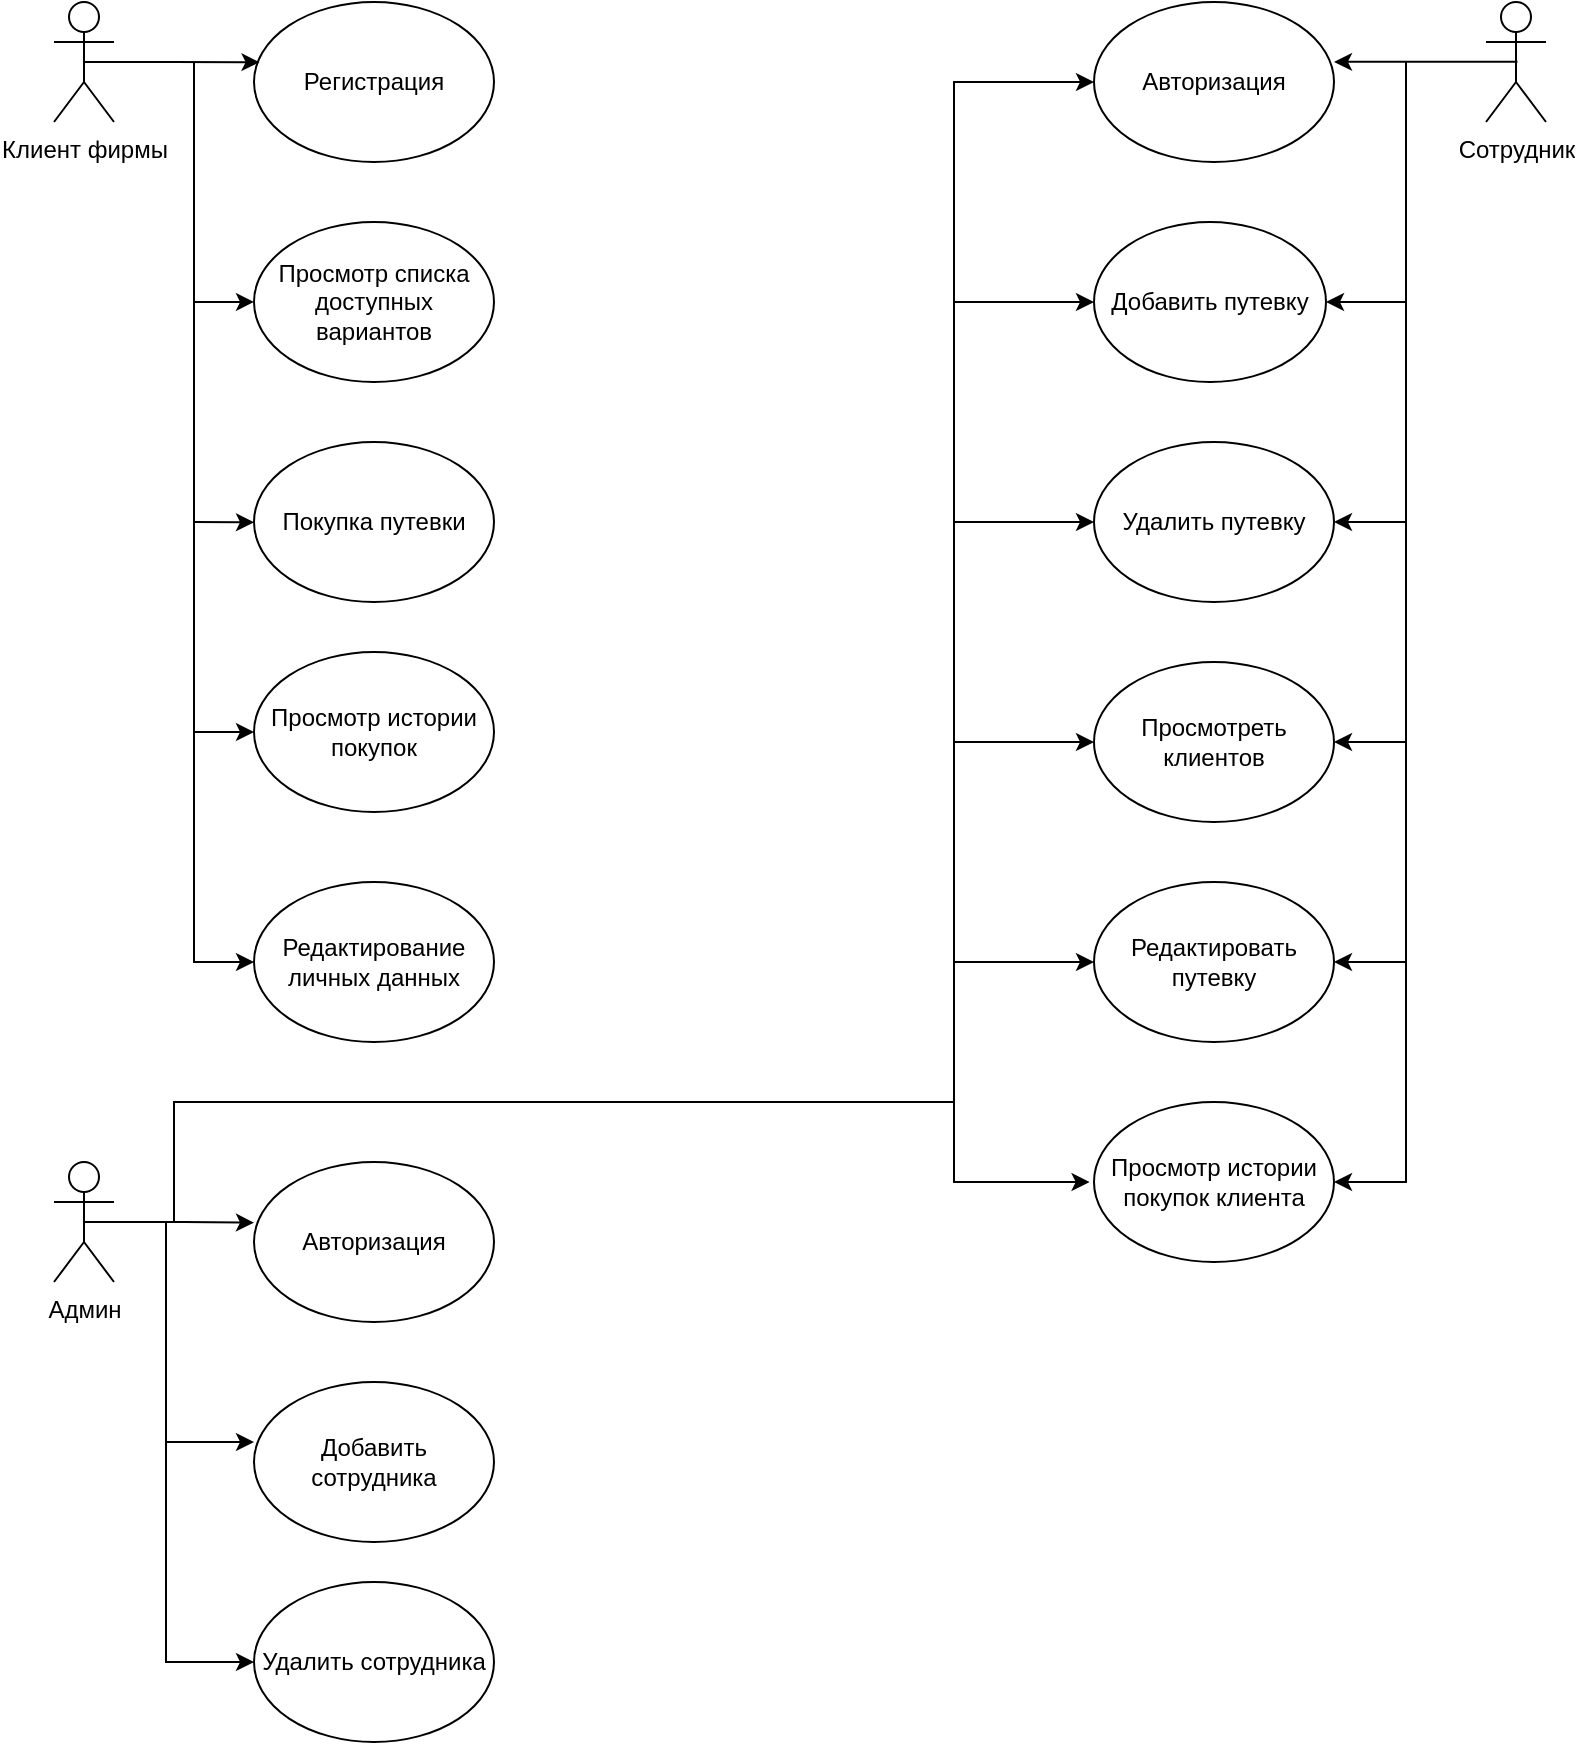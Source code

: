<mxfile version="22.1.5" type="github">
  <diagram name="Страница — 1" id="C_sGMyFnlWvZYpv4OTZl">
    <mxGraphModel dx="1336" dy="819" grid="1" gridSize="10" guides="1" tooltips="1" connect="1" arrows="1" fold="1" page="1" pageScale="1" pageWidth="827" pageHeight="1169" math="0" shadow="0">
      <root>
        <mxCell id="0" />
        <mxCell id="1" parent="0" />
        <mxCell id="ezo1uKIcZUBa7nDMjUo9-1" value="Клиент фирмы" style="shape=umlActor;verticalLabelPosition=bottom;verticalAlign=top;html=1;outlineConnect=0;" parent="1" vertex="1">
          <mxGeometry x="30" y="180" width="30" height="60" as="geometry" />
        </mxCell>
        <mxCell id="ezo1uKIcZUBa7nDMjUo9-2" value="Сотрудник" style="shape=umlActor;verticalLabelPosition=bottom;verticalAlign=top;html=1;outlineConnect=0;" parent="1" vertex="1">
          <mxGeometry x="746" y="180" width="30" height="60" as="geometry" />
        </mxCell>
        <mxCell id="ezo1uKIcZUBa7nDMjUo9-6" value="Регистрация" style="ellipse;whiteSpace=wrap;html=1;" parent="1" vertex="1">
          <mxGeometry x="130" y="180" width="120" height="80" as="geometry" />
        </mxCell>
        <mxCell id="ezo1uKIcZUBa7nDMjUo9-7" value="Просмотр списка доступных вариантов" style="ellipse;whiteSpace=wrap;html=1;" parent="1" vertex="1">
          <mxGeometry x="130" y="290" width="120" height="80" as="geometry" />
        </mxCell>
        <mxCell id="ezo1uKIcZUBa7nDMjUo9-8" value="Покупка путевки" style="ellipse;whiteSpace=wrap;html=1;" parent="1" vertex="1">
          <mxGeometry x="130" y="400" width="120" height="80" as="geometry" />
        </mxCell>
        <mxCell id="ezo1uKIcZUBa7nDMjUo9-9" value="Авторизация" style="ellipse;whiteSpace=wrap;html=1;" parent="1" vertex="1">
          <mxGeometry x="550" y="180" width="120" height="80" as="geometry" />
        </mxCell>
        <mxCell id="ezo1uKIcZUBa7nDMjUo9-29" style="edgeStyle=orthogonalEdgeStyle;rounded=0;orthogonalLoop=1;jettySize=auto;html=1;entryX=1;entryY=0.5;entryDx=0;entryDy=0;" parent="1" target="ezo1uKIcZUBa7nDMjUo9-10" edge="1">
          <mxGeometry relative="1" as="geometry">
            <mxPoint x="670" y="330" as="targetPoint" />
            <mxPoint x="706" y="210" as="sourcePoint" />
            <Array as="points">
              <mxPoint x="706" y="330" />
            </Array>
          </mxGeometry>
        </mxCell>
        <mxCell id="ezo1uKIcZUBa7nDMjUo9-10" value="Добавить путевку" style="ellipse;whiteSpace=wrap;html=1;" parent="1" vertex="1">
          <mxGeometry x="550" y="290" width="116" height="80" as="geometry" />
        </mxCell>
        <mxCell id="ezo1uKIcZUBa7nDMjUo9-30" style="edgeStyle=orthogonalEdgeStyle;rounded=0;orthogonalLoop=1;jettySize=auto;html=1;entryX=1;entryY=0.5;entryDx=0;entryDy=0;" parent="1" target="ezo1uKIcZUBa7nDMjUo9-11" edge="1">
          <mxGeometry relative="1" as="geometry">
            <mxPoint x="671" y="439" as="targetPoint" />
            <mxPoint x="706" y="330" as="sourcePoint" />
            <Array as="points">
              <mxPoint x="706" y="440" />
            </Array>
          </mxGeometry>
        </mxCell>
        <mxCell id="ezo1uKIcZUBa7nDMjUo9-11" value="Удалить путевку" style="ellipse;whiteSpace=wrap;html=1;" parent="1" vertex="1">
          <mxGeometry x="550" y="400" width="120" height="80" as="geometry" />
        </mxCell>
        <mxCell id="ezo1uKIcZUBa7nDMjUo9-15" style="edgeStyle=orthogonalEdgeStyle;rounded=0;orthogonalLoop=1;jettySize=auto;html=1;exitX=0.5;exitY=0.5;exitDx=0;exitDy=0;exitPerimeter=0;entryX=0.023;entryY=0.376;entryDx=0;entryDy=0;entryPerimeter=0;" parent="1" source="ezo1uKIcZUBa7nDMjUo9-1" target="ezo1uKIcZUBa7nDMjUo9-6" edge="1">
          <mxGeometry relative="1" as="geometry">
            <mxPoint x="120" y="210" as="targetPoint" />
            <Array as="points">
              <mxPoint x="90" y="210" />
            </Array>
          </mxGeometry>
        </mxCell>
        <mxCell id="ezo1uKIcZUBa7nDMjUo9-17" style="edgeStyle=orthogonalEdgeStyle;rounded=0;orthogonalLoop=1;jettySize=auto;html=1;exitX=0.5;exitY=0.5;exitDx=0;exitDy=0;exitPerimeter=0;entryX=0.994;entryY=0.376;entryDx=0;entryDy=0;entryPerimeter=0;" parent="1" edge="1">
          <mxGeometry relative="1" as="geometry">
            <mxPoint x="761.72" y="209.86" as="sourcePoint" />
            <mxPoint x="670.0" y="209.94" as="targetPoint" />
          </mxGeometry>
        </mxCell>
        <mxCell id="ezo1uKIcZUBa7nDMjUo9-18" value="" style="endArrow=classic;html=1;rounded=0;" parent="1" edge="1">
          <mxGeometry width="50" height="50" relative="1" as="geometry">
            <mxPoint x="100" y="330" as="sourcePoint" />
            <mxPoint x="130" y="329.97" as="targetPoint" />
          </mxGeometry>
        </mxCell>
        <mxCell id="ezo1uKIcZUBa7nDMjUo9-19" value="" style="endArrow=none;html=1;rounded=0;" parent="1" edge="1">
          <mxGeometry width="50" height="50" relative="1" as="geometry">
            <mxPoint x="100" y="330" as="sourcePoint" />
            <mxPoint x="100" y="210" as="targetPoint" />
            <Array as="points">
              <mxPoint x="100" y="300" />
            </Array>
          </mxGeometry>
        </mxCell>
        <mxCell id="ezo1uKIcZUBa7nDMjUo9-22" value="" style="endArrow=classic;html=1;rounded=0;entryX=0.016;entryY=0.628;entryDx=0;entryDy=0;entryPerimeter=0;" parent="1" edge="1">
          <mxGeometry width="50" height="50" relative="1" as="geometry">
            <mxPoint x="100" y="440" as="sourcePoint" />
            <mxPoint x="130.0" y="440.12" as="targetPoint" />
            <Array as="points" />
          </mxGeometry>
        </mxCell>
        <mxCell id="ezo1uKIcZUBa7nDMjUo9-23" value="" style="endArrow=none;html=1;rounded=0;" parent="1" edge="1">
          <mxGeometry width="50" height="50" relative="1" as="geometry">
            <mxPoint x="100" y="440" as="sourcePoint" />
            <mxPoint x="100" y="330" as="targetPoint" />
            <Array as="points">
              <mxPoint x="100" y="390" />
            </Array>
          </mxGeometry>
        </mxCell>
        <mxCell id="ezo1uKIcZUBa7nDMjUo9-24" value="Просмотреть клиентов" style="ellipse;whiteSpace=wrap;html=1;" parent="1" vertex="1">
          <mxGeometry x="550" y="510" width="120" height="80" as="geometry" />
        </mxCell>
        <mxCell id="ezo1uKIcZUBa7nDMjUo9-25" value="Редактировать путевку" style="ellipse;whiteSpace=wrap;html=1;" parent="1" vertex="1">
          <mxGeometry x="550" y="620" width="120" height="80" as="geometry" />
        </mxCell>
        <mxCell id="ezo1uKIcZUBa7nDMjUo9-26" value="Авторизация" style="ellipse;whiteSpace=wrap;html=1;" parent="1" vertex="1">
          <mxGeometry x="130" y="760" width="120" height="80" as="geometry" />
        </mxCell>
        <mxCell id="ezo1uKIcZUBa7nDMjUo9-27" value="Добавить сотрудника" style="ellipse;whiteSpace=wrap;html=1;" parent="1" vertex="1">
          <mxGeometry x="130" y="870" width="120" height="80" as="geometry" />
        </mxCell>
        <mxCell id="ezo1uKIcZUBa7nDMjUo9-28" value="Удалить сотрудника" style="ellipse;whiteSpace=wrap;html=1;" parent="1" vertex="1">
          <mxGeometry x="130" y="970" width="120" height="80" as="geometry" />
        </mxCell>
        <mxCell id="ezo1uKIcZUBa7nDMjUo9-31" style="edgeStyle=orthogonalEdgeStyle;rounded=0;orthogonalLoop=1;jettySize=auto;html=1;entryX=1;entryY=0.5;entryDx=0;entryDy=0;" parent="1" edge="1">
          <mxGeometry relative="1" as="geometry">
            <mxPoint x="670" y="550" as="targetPoint" />
            <mxPoint x="706" y="440" as="sourcePoint" />
            <Array as="points">
              <mxPoint x="706" y="550" />
            </Array>
          </mxGeometry>
        </mxCell>
        <mxCell id="ezo1uKIcZUBa7nDMjUo9-32" style="edgeStyle=orthogonalEdgeStyle;rounded=0;orthogonalLoop=1;jettySize=auto;html=1;entryX=1;entryY=0.5;entryDx=0;entryDy=0;" parent="1" edge="1">
          <mxGeometry relative="1" as="geometry">
            <mxPoint x="670" y="660" as="targetPoint" />
            <mxPoint x="706" y="550" as="sourcePoint" />
            <Array as="points">
              <mxPoint x="706" y="660" />
            </Array>
          </mxGeometry>
        </mxCell>
        <mxCell id="ezo1uKIcZUBa7nDMjUo9-33" style="edgeStyle=orthogonalEdgeStyle;rounded=0;orthogonalLoop=1;jettySize=auto;html=1;" parent="1" edge="1">
          <mxGeometry relative="1" as="geometry">
            <mxPoint x="130" y="900" as="targetPoint" />
            <mxPoint x="86" y="790" as="sourcePoint" />
            <Array as="points">
              <mxPoint x="86" y="900" />
            </Array>
          </mxGeometry>
        </mxCell>
        <mxCell id="ezo1uKIcZUBa7nDMjUo9-34" style="edgeStyle=orthogonalEdgeStyle;rounded=0;orthogonalLoop=1;jettySize=auto;html=1;entryX=0;entryY=0.5;entryDx=0;entryDy=0;" parent="1" target="ezo1uKIcZUBa7nDMjUo9-28" edge="1">
          <mxGeometry relative="1" as="geometry">
            <mxPoint x="50" y="1010" as="targetPoint" />
            <mxPoint x="86" y="900" as="sourcePoint" />
            <Array as="points">
              <mxPoint x="86" y="1010" />
            </Array>
          </mxGeometry>
        </mxCell>
        <mxCell id="LzQifozW5vk0cQuSek3g-1" value="Админ" style="shape=umlActor;verticalLabelPosition=bottom;verticalAlign=top;html=1;outlineConnect=0;" parent="1" vertex="1">
          <mxGeometry x="30" y="760" width="30" height="60" as="geometry" />
        </mxCell>
        <mxCell id="LzQifozW5vk0cQuSek3g-3" style="edgeStyle=orthogonalEdgeStyle;rounded=0;orthogonalLoop=1;jettySize=auto;html=1;exitX=0.5;exitY=0.5;exitDx=0;exitDy=0;exitPerimeter=0;entryX=0;entryY=0.379;entryDx=0;entryDy=0;entryPerimeter=0;" parent="1" source="LzQifozW5vk0cQuSek3g-1" target="ezo1uKIcZUBa7nDMjUo9-26" edge="1">
          <mxGeometry relative="1" as="geometry" />
        </mxCell>
        <mxCell id="0u8Orc6x5gDxQ-lbuek--3" value="Просмотр истории покупок" style="ellipse;whiteSpace=wrap;html=1;" vertex="1" parent="1">
          <mxGeometry x="130" y="505" width="120" height="80" as="geometry" />
        </mxCell>
        <mxCell id="0u8Orc6x5gDxQ-lbuek--4" style="edgeStyle=orthogonalEdgeStyle;rounded=0;orthogonalLoop=1;jettySize=auto;html=1;entryX=0;entryY=0.5;entryDx=0;entryDy=0;" edge="1" parent="1" target="0u8Orc6x5gDxQ-lbuek--3">
          <mxGeometry relative="1" as="geometry">
            <mxPoint x="60" y="550" as="targetPoint" />
            <mxPoint x="100" y="440" as="sourcePoint" />
            <Array as="points">
              <mxPoint x="100" y="545" />
            </Array>
          </mxGeometry>
        </mxCell>
        <mxCell id="0u8Orc6x5gDxQ-lbuek--5" value="Просмотр истории покупок клиента" style="ellipse;whiteSpace=wrap;html=1;" vertex="1" parent="1">
          <mxGeometry x="550" y="730" width="120" height="80" as="geometry" />
        </mxCell>
        <mxCell id="0u8Orc6x5gDxQ-lbuek--6" style="edgeStyle=orthogonalEdgeStyle;rounded=0;orthogonalLoop=1;jettySize=auto;html=1;entryX=1;entryY=0.5;entryDx=0;entryDy=0;" edge="1" parent="1">
          <mxGeometry relative="1" as="geometry">
            <mxPoint x="670" y="770" as="targetPoint" />
            <mxPoint x="706" y="660" as="sourcePoint" />
            <Array as="points">
              <mxPoint x="706" y="770" />
            </Array>
          </mxGeometry>
        </mxCell>
        <mxCell id="0u8Orc6x5gDxQ-lbuek--8" value="Редактирование личных данных" style="ellipse;whiteSpace=wrap;html=1;" vertex="1" parent="1">
          <mxGeometry x="130" y="620" width="120" height="80" as="geometry" />
        </mxCell>
        <mxCell id="0u8Orc6x5gDxQ-lbuek--9" style="edgeStyle=orthogonalEdgeStyle;rounded=0;orthogonalLoop=1;jettySize=auto;html=1;entryX=0;entryY=0.5;entryDx=0;entryDy=0;" edge="1" parent="1" target="0u8Orc6x5gDxQ-lbuek--8">
          <mxGeometry relative="1" as="geometry">
            <mxPoint x="130" y="645" as="targetPoint" />
            <mxPoint x="100" y="540" as="sourcePoint" />
            <Array as="points">
              <mxPoint x="100" y="660" />
            </Array>
          </mxGeometry>
        </mxCell>
        <mxCell id="0u8Orc6x5gDxQ-lbuek--10" style="edgeStyle=orthogonalEdgeStyle;rounded=0;orthogonalLoop=1;jettySize=auto;html=1;entryX=-0.018;entryY=0.489;entryDx=0;entryDy=0;entryPerimeter=0;" edge="1" parent="1" target="0u8Orc6x5gDxQ-lbuek--5">
          <mxGeometry relative="1" as="geometry">
            <mxPoint x="300" y="790" as="targetPoint" />
            <mxPoint x="90" y="790" as="sourcePoint" />
            <Array as="points">
              <mxPoint x="90" y="730" />
              <mxPoint x="480" y="730" />
              <mxPoint x="480" y="770" />
              <mxPoint x="548" y="770" />
            </Array>
          </mxGeometry>
        </mxCell>
        <mxCell id="0u8Orc6x5gDxQ-lbuek--11" style="edgeStyle=orthogonalEdgeStyle;rounded=0;orthogonalLoop=1;jettySize=auto;html=1;entryX=0;entryY=0.5;entryDx=0;entryDy=0;" edge="1" parent="1" target="ezo1uKIcZUBa7nDMjUo9-25">
          <mxGeometry relative="1" as="geometry">
            <mxPoint x="414" y="699.97" as="targetPoint" />
            <mxPoint x="480" y="730" as="sourcePoint" />
            <Array as="points">
              <mxPoint x="480" y="660" />
            </Array>
          </mxGeometry>
        </mxCell>
        <mxCell id="0u8Orc6x5gDxQ-lbuek--12" style="edgeStyle=orthogonalEdgeStyle;rounded=0;orthogonalLoop=1;jettySize=auto;html=1;entryX=0;entryY=0.5;entryDx=0;entryDy=0;" edge="1" parent="1" target="ezo1uKIcZUBa7nDMjUo9-24">
          <mxGeometry relative="1" as="geometry">
            <mxPoint x="530" y="560" as="targetPoint" />
            <mxPoint x="480" y="660" as="sourcePoint" />
            <Array as="points">
              <mxPoint x="480" y="550" />
            </Array>
          </mxGeometry>
        </mxCell>
        <mxCell id="0u8Orc6x5gDxQ-lbuek--13" style="edgeStyle=orthogonalEdgeStyle;rounded=0;orthogonalLoop=1;jettySize=auto;html=1;entryX=0;entryY=0.5;entryDx=0;entryDy=0;" edge="1" parent="1" target="ezo1uKIcZUBa7nDMjUo9-11">
          <mxGeometry relative="1" as="geometry">
            <mxPoint x="546" y="440" as="targetPoint" />
            <mxPoint x="480" y="550" as="sourcePoint" />
            <Array as="points">
              <mxPoint x="480" y="440" />
            </Array>
          </mxGeometry>
        </mxCell>
        <mxCell id="0u8Orc6x5gDxQ-lbuek--14" style="edgeStyle=orthogonalEdgeStyle;rounded=0;orthogonalLoop=1;jettySize=auto;html=1;entryX=0;entryY=0.5;entryDx=0;entryDy=0;" edge="1" parent="1" target="ezo1uKIcZUBa7nDMjUo9-10">
          <mxGeometry relative="1" as="geometry">
            <mxPoint x="430" y="420" as="targetPoint" />
            <mxPoint x="480" y="440" as="sourcePoint" />
            <Array as="points">
              <mxPoint x="480" y="330" />
            </Array>
          </mxGeometry>
        </mxCell>
        <mxCell id="0u8Orc6x5gDxQ-lbuek--15" style="edgeStyle=orthogonalEdgeStyle;rounded=0;orthogonalLoop=1;jettySize=auto;html=1;entryX=0;entryY=0.5;entryDx=0;entryDy=0;" edge="1" parent="1" target="ezo1uKIcZUBa7nDMjUo9-9">
          <mxGeometry relative="1" as="geometry">
            <mxPoint x="390" y="330" as="targetPoint" />
            <mxPoint x="480" y="330" as="sourcePoint" />
            <Array as="points">
              <mxPoint x="490" y="220" />
              <mxPoint x="490" y="220" />
            </Array>
          </mxGeometry>
        </mxCell>
      </root>
    </mxGraphModel>
  </diagram>
</mxfile>
